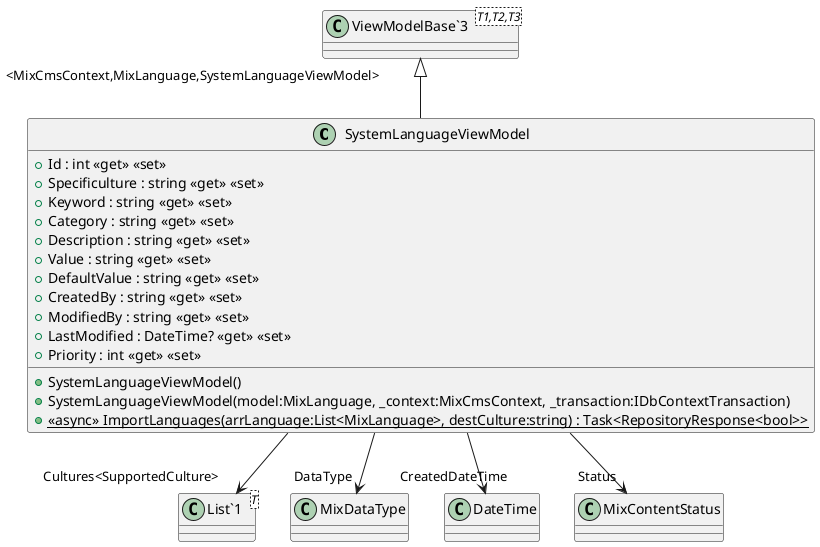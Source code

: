 @startuml
class SystemLanguageViewModel {
    + Id : int <<get>> <<set>>
    + Specificulture : string <<get>> <<set>>
    + Keyword : string <<get>> <<set>>
    + Category : string <<get>> <<set>>
    + Description : string <<get>> <<set>>
    + Value : string <<get>> <<set>>
    + DefaultValue : string <<get>> <<set>>
    + CreatedBy : string <<get>> <<set>>
    + ModifiedBy : string <<get>> <<set>>
    + LastModified : DateTime? <<get>> <<set>>
    + Priority : int <<get>> <<set>>
    + SystemLanguageViewModel()
    + SystemLanguageViewModel(model:MixLanguage, _context:MixCmsContext, _transaction:IDbContextTransaction)
    + {static} <<async>> ImportLanguages(arrLanguage:List<MixLanguage>, destCulture:string) : Task<RepositoryResponse<bool>>
}
class "ViewModelBase`3"<T1,T2,T3> {
}
class "List`1"<T> {
}
"ViewModelBase`3" "<MixCmsContext,MixLanguage,SystemLanguageViewModel>" <|-- SystemLanguageViewModel
SystemLanguageViewModel --> "Cultures<SupportedCulture>" "List`1"
SystemLanguageViewModel --> "DataType" MixDataType
SystemLanguageViewModel --> "CreatedDateTime" DateTime
SystemLanguageViewModel --> "Status" MixContentStatus
@enduml

